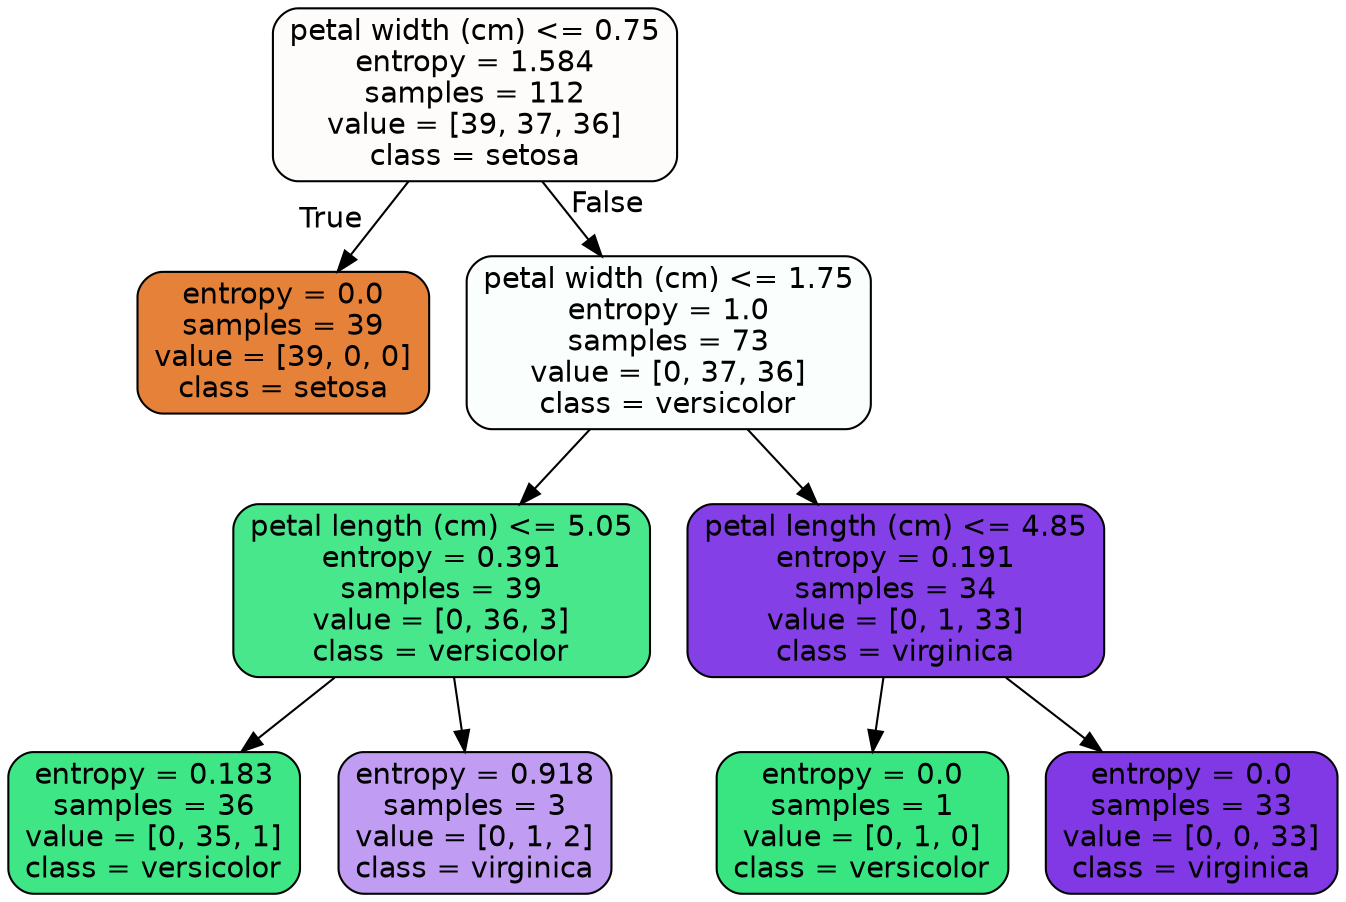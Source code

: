 digraph Tree {
node [shape=box, style="filled, rounded", color="black", fontname=helvetica] ;
edge [fontname=helvetica] ;
0 [label="petal width (cm) <= 0.75\nentropy = 1.584\nsamples = 112\nvalue = [39, 37, 36]\nclass = setosa", fillcolor="#fefcfa"] ;
1 [label="entropy = 0.0\nsamples = 39\nvalue = [39, 0, 0]\nclass = setosa", fillcolor="#e58139"] ;
0 -> 1 [labeldistance=2.5, labelangle=45, headlabel="True"] ;
2 [label="petal width (cm) <= 1.75\nentropy = 1.0\nsamples = 73\nvalue = [0, 37, 36]\nclass = versicolor", fillcolor="#fafefc"] ;
0 -> 2 [labeldistance=2.5, labelangle=-45, headlabel="False"] ;
3 [label="petal length (cm) <= 5.05\nentropy = 0.391\nsamples = 39\nvalue = [0, 36, 3]\nclass = versicolor", fillcolor="#49e78c"] ;
2 -> 3 ;
4 [label="entropy = 0.183\nsamples = 36\nvalue = [0, 35, 1]\nclass = versicolor", fillcolor="#3fe685"] ;
3 -> 4 ;
5 [label="entropy = 0.918\nsamples = 3\nvalue = [0, 1, 2]\nclass = virginica", fillcolor="#c09cf2"] ;
3 -> 5 ;
6 [label="petal length (cm) <= 4.85\nentropy = 0.191\nsamples = 34\nvalue = [0, 1, 33]\nclass = virginica", fillcolor="#853fe6"] ;
2 -> 6 ;
7 [label="entropy = 0.0\nsamples = 1\nvalue = [0, 1, 0]\nclass = versicolor", fillcolor="#39e581"] ;
6 -> 7 ;
8 [label="entropy = 0.0\nsamples = 33\nvalue = [0, 0, 33]\nclass = virginica", fillcolor="#8139e5"] ;
6 -> 8 ;
}
